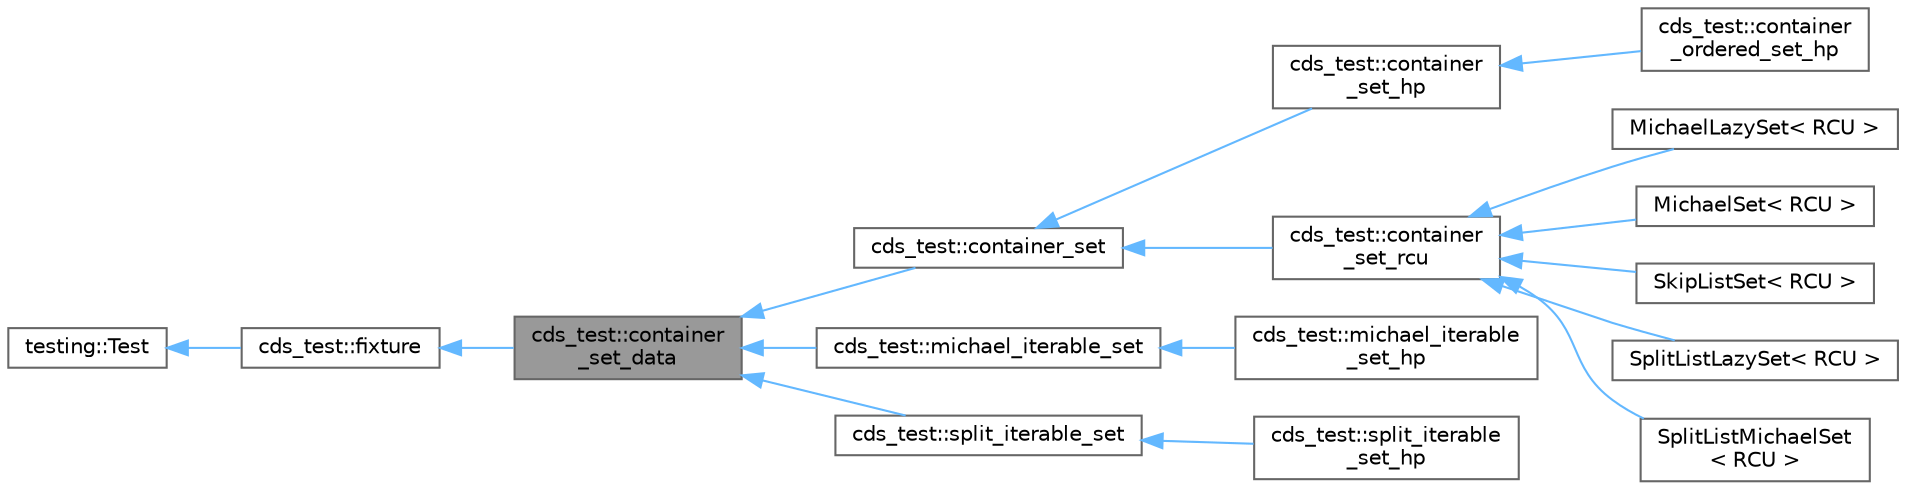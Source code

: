 digraph "cds_test::container_set_data"
{
 // LATEX_PDF_SIZE
  bgcolor="transparent";
  edge [fontname=Helvetica,fontsize=10,labelfontname=Helvetica,labelfontsize=10];
  node [fontname=Helvetica,fontsize=10,shape=box,height=0.2,width=0.4];
  rankdir="LR";
  Node1 [id="Node000001",label="cds_test::container\l_set_data",height=0.2,width=0.4,color="gray40", fillcolor="grey60", style="filled", fontcolor="black",tooltip=" "];
  Node2 -> Node1 [id="edge1_Node000001_Node000002",dir="back",color="steelblue1",style="solid",tooltip=" "];
  Node2 [id="Node000002",label="cds_test::fixture",height=0.2,width=0.4,color="gray40", fillcolor="white", style="filled",URL="$classcds__test_1_1fixture.html",tooltip=" "];
  Node3 -> Node2 [id="edge2_Node000002_Node000003",dir="back",color="steelblue1",style="solid",tooltip=" "];
  Node3 [id="Node000003",label="testing::Test",height=0.2,width=0.4,color="gray40", fillcolor="white", style="filled",tooltip=" "];
  Node1 -> Node4 [id="edge3_Node000001_Node000004",dir="back",color="steelblue1",style="solid",tooltip=" "];
  Node4 [id="Node000004",label="cds_test::container_set",height=0.2,width=0.4,color="gray40", fillcolor="white", style="filled",URL="$classcds__test_1_1container__set.html",tooltip=" "];
  Node4 -> Node5 [id="edge4_Node000004_Node000005",dir="back",color="steelblue1",style="solid",tooltip=" "];
  Node5 [id="Node000005",label="cds_test::container\l_set_hp",height=0.2,width=0.4,color="gray40", fillcolor="white", style="filled",URL="$classcds__test_1_1container__set__hp.html",tooltip=" "];
  Node5 -> Node6 [id="edge5_Node000005_Node000006",dir="back",color="steelblue1",style="solid",tooltip=" "];
  Node6 [id="Node000006",label="cds_test::container\l_ordered_set_hp",height=0.2,width=0.4,color="gray40", fillcolor="white", style="filled",URL="$classcds__test_1_1container__ordered__set__hp.html",tooltip=" "];
  Node4 -> Node7 [id="edge6_Node000004_Node000007",dir="back",color="steelblue1",style="solid",tooltip=" "];
  Node7 [id="Node000007",label="cds_test::container\l_set_rcu",height=0.2,width=0.4,color="gray40", fillcolor="white", style="filled",URL="$classcds__test_1_1container__set__rcu.html",tooltip=" "];
  Node7 -> Node8 [id="edge7_Node000007_Node000008",dir="back",color="steelblue1",style="solid",tooltip=" "];
  Node8 [id="Node000008",label="MichaelLazySet\< RCU \>",height=0.2,width=0.4,color="gray40", fillcolor="white", style="filled",URL="$class_michael_lazy_set.html",tooltip=" "];
  Node7 -> Node9 [id="edge8_Node000007_Node000009",dir="back",color="steelblue1",style="solid",tooltip=" "];
  Node9 [id="Node000009",label="MichaelSet\< RCU \>",height=0.2,width=0.4,color="gray40", fillcolor="white", style="filled",URL="$class_michael_set.html",tooltip=" "];
  Node7 -> Node10 [id="edge9_Node000007_Node000010",dir="back",color="steelblue1",style="solid",tooltip=" "];
  Node10 [id="Node000010",label="SkipListSet\< RCU \>",height=0.2,width=0.4,color="gray40", fillcolor="white", style="filled",URL="$class_skip_list_set.html",tooltip=" "];
  Node7 -> Node11 [id="edge10_Node000007_Node000011",dir="back",color="steelblue1",style="solid",tooltip=" "];
  Node11 [id="Node000011",label="SplitListLazySet\< RCU \>",height=0.2,width=0.4,color="gray40", fillcolor="white", style="filled",URL="$class_split_list_lazy_set.html",tooltip=" "];
  Node7 -> Node12 [id="edge11_Node000007_Node000012",dir="back",color="steelblue1",style="solid",tooltip=" "];
  Node12 [id="Node000012",label="SplitListMichaelSet\l\< RCU \>",height=0.2,width=0.4,color="gray40", fillcolor="white", style="filled",URL="$class_split_list_michael_set.html",tooltip=" "];
  Node1 -> Node13 [id="edge12_Node000001_Node000013",dir="back",color="steelblue1",style="solid",tooltip=" "];
  Node13 [id="Node000013",label="cds_test::michael_iterable_set",height=0.2,width=0.4,color="gray40", fillcolor="white", style="filled",URL="$classcds__test_1_1michael__iterable__set.html",tooltip=" "];
  Node13 -> Node14 [id="edge13_Node000013_Node000014",dir="back",color="steelblue1",style="solid",tooltip=" "];
  Node14 [id="Node000014",label="cds_test::michael_iterable\l_set_hp",height=0.2,width=0.4,color="gray40", fillcolor="white", style="filled",URL="$classcds__test_1_1michael__iterable__set__hp.html",tooltip=" "];
  Node1 -> Node15 [id="edge14_Node000001_Node000015",dir="back",color="steelblue1",style="solid",tooltip=" "];
  Node15 [id="Node000015",label="cds_test::split_iterable_set",height=0.2,width=0.4,color="gray40", fillcolor="white", style="filled",URL="$classcds__test_1_1split__iterable__set.html",tooltip=" "];
  Node15 -> Node16 [id="edge15_Node000015_Node000016",dir="back",color="steelblue1",style="solid",tooltip=" "];
  Node16 [id="Node000016",label="cds_test::split_iterable\l_set_hp",height=0.2,width=0.4,color="gray40", fillcolor="white", style="filled",URL="$classcds__test_1_1split__iterable__set__hp.html",tooltip=" "];
}
